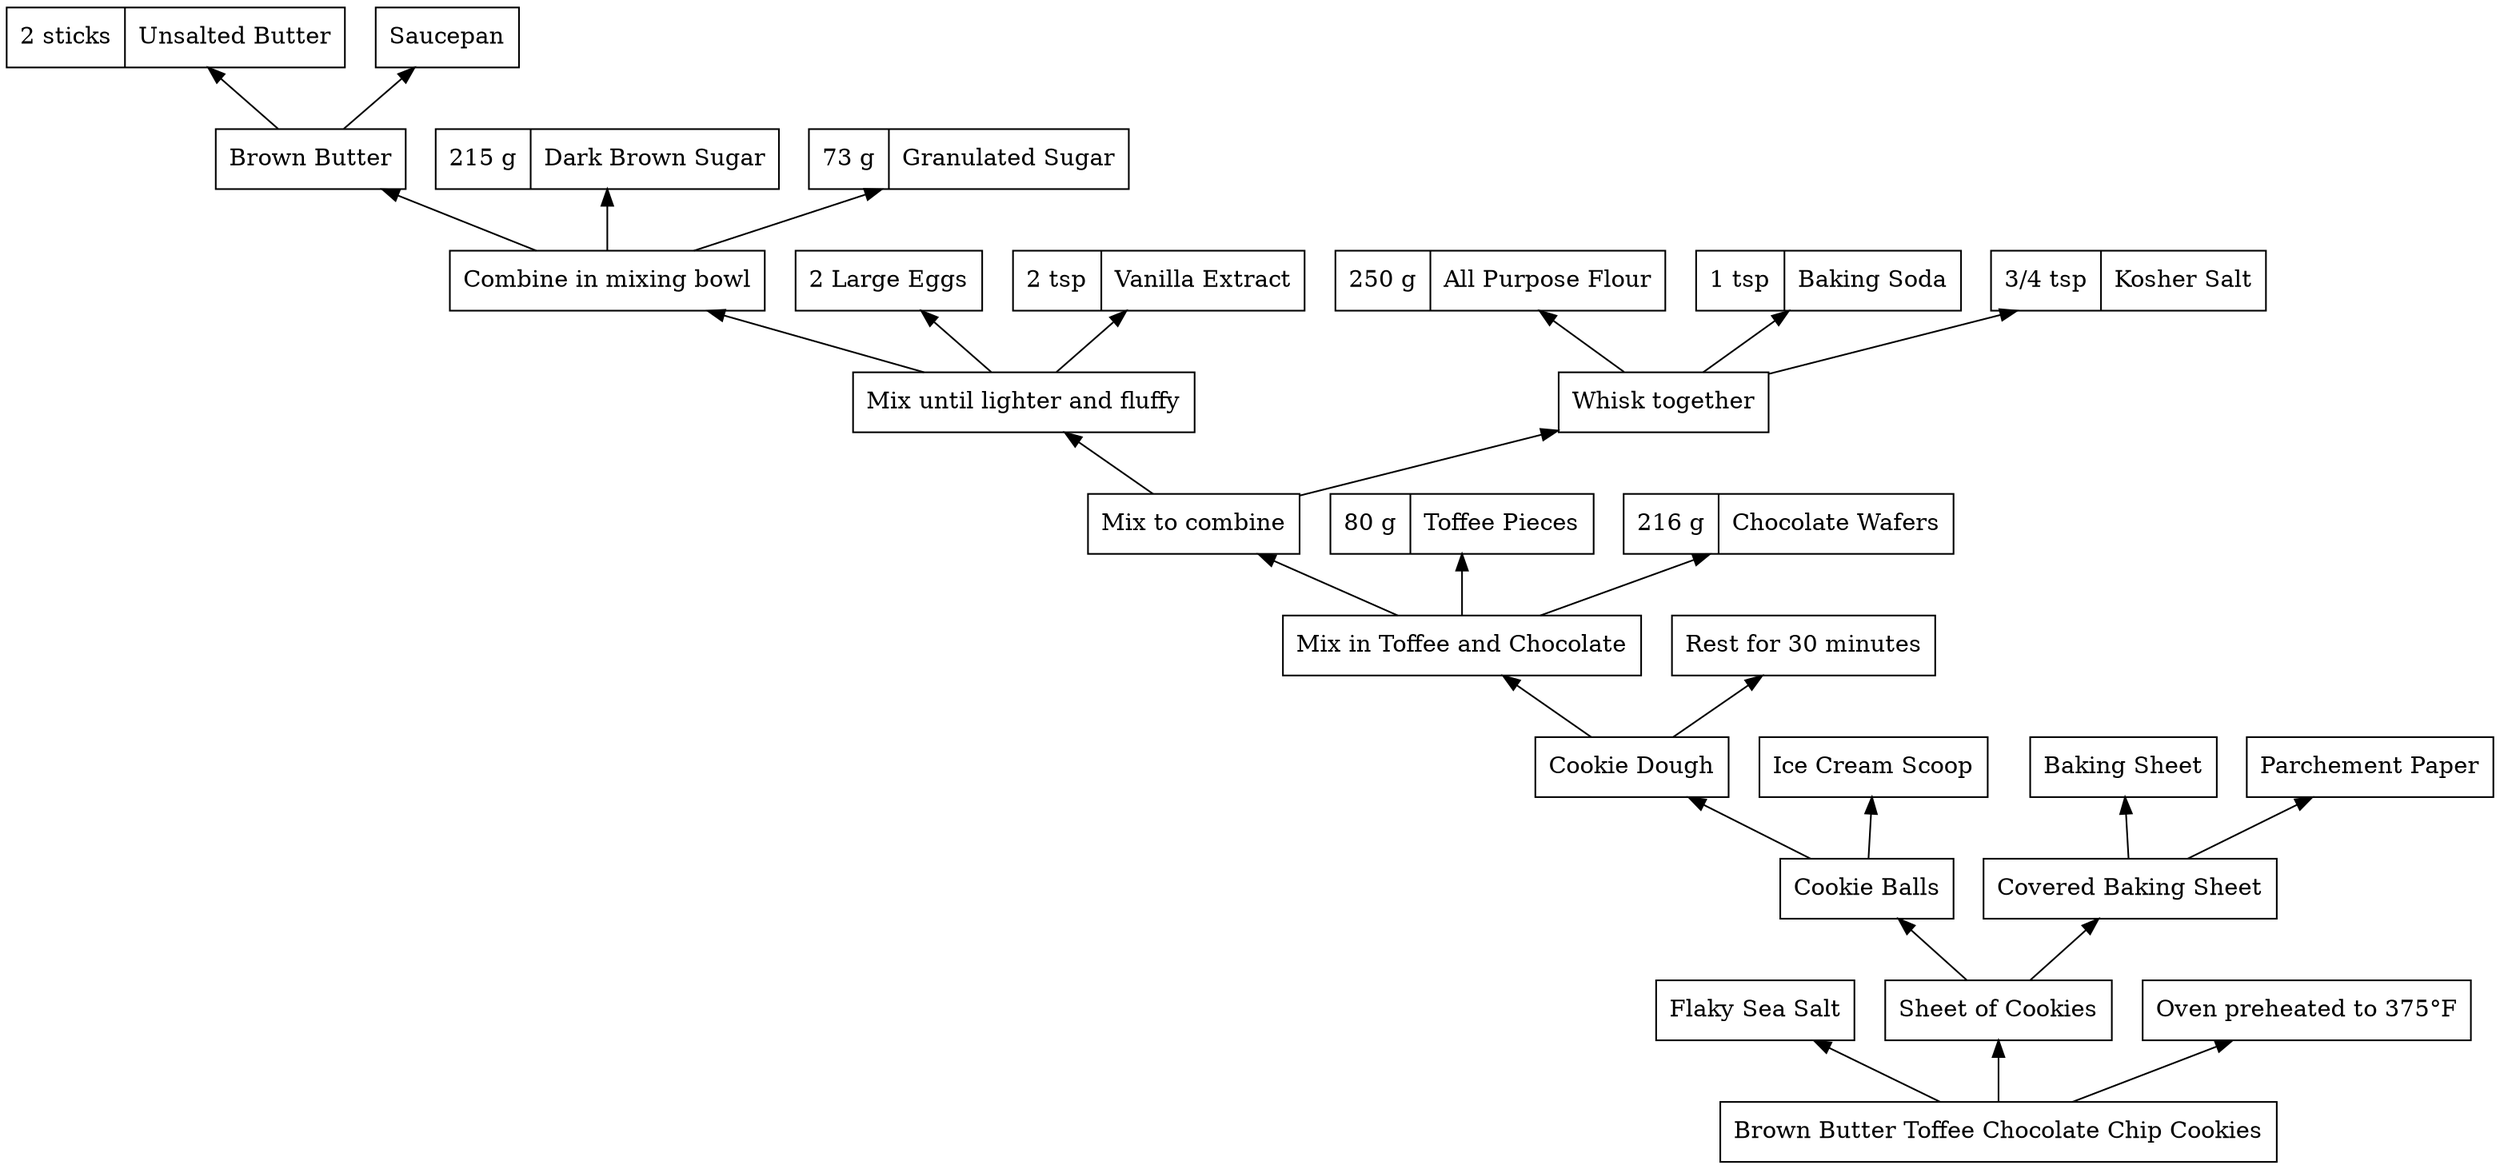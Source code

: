 digraph recipe {
  rankdir=BT;
  node [shape=record];
  butter [label="2 sticks|Unsalted Butter"];
  saucepan [type=diamond, label="Saucepan"];
  brown_butter [label="Brown Butter"];
  brown_butter -> butter;
  brown_butter -> saucepan;
  dark_brown_sugar [label="215 g|Dark Brown Sugar"];
  granulated_sugar [label="73 g|Granulated Sugar"];
  sugar_and_butter [label="Combine in mixing bowl"];
  sugar_and_butter -> dark_brown_sugar;
  sugar_and_butter -> granulated_sugar;
  sugar_and_butter -> brown_butter;
  eggs [label="2 Large Eggs"];
  vanilla [label="2 tsp|Vanilla Extract"];
  wet_ingredients [label="Mix until lighter and fluffy"];
  wet_ingredients -> eggs;
  wet_ingredients -> vanilla;
  wet_ingredients -> sugar_and_butter;
  ap_flour [label="250 g|All Purpose Flour"];
  baking_soda [label="1 tsp|Baking Soda"];
  kosher_salt [label="3/4 tsp|Kosher Salt"];
  dry_ingredients [label="Whisk together"];
  dry_ingredients -> ap_flour;
  dry_ingredients -> baking_soda;
  dry_ingredients -> kosher_salt;
  plain_dough [label="Mix to combine"];
  plain_dough -> dry_ingredients;
  plain_dough -> wet_ingredients;
  toffee_pieces [label="80 g|Toffee Pieces"];
  chocolate_wafers [label="216 g|Chocolate Wafers"];
  unrested_cookie_dough [label="Mix in Toffee and Chocolate"];
  unrested_cookie_dough -> plain_dough;
  unrested_cookie_dough -> toffee_pieces;
  unrested_cookie_dough -> chocolate_wafers;
  resting [label="Rest for 30 minutes"];
  cookie_dough [label="Cookie Dough"];
  cookie_dough -> resting;
  cookie_dough -> unrested_cookie_dough;
  ice_cream_scoop [label="Ice Cream Scoop"];
  cookie_balls [label="Cookie Balls"];
  cookie_balls -> cookie_dough;
  cookie_balls -> ice_cream_scoop;
  flaky_sea_salt [label="Flaky Sea Salt"];
  baking_sheet [label="Baking Sheet"];
  parchment_paper [label="Parchement Paper"];
  covered_baking_sheet [label="Covered Baking Sheet"];
  covered_baking_sheet -> baking_sheet;
  covered_baking_sheet -> parchment_paper;
  sheet_of_cookies [label="Sheet of Cookies"];
  sheet_of_cookies -> cookie_balls;
  sheet_of_cookies -> covered_baking_sheet;
  oven [label="Oven preheated to 375°F"];
  cookies [label="Brown Butter Toffee Chocolate Chip Cookies"];
  cookies -> sheet_of_cookies;
  cookies -> flaky_sea_salt;
  cookies -> oven;
}
